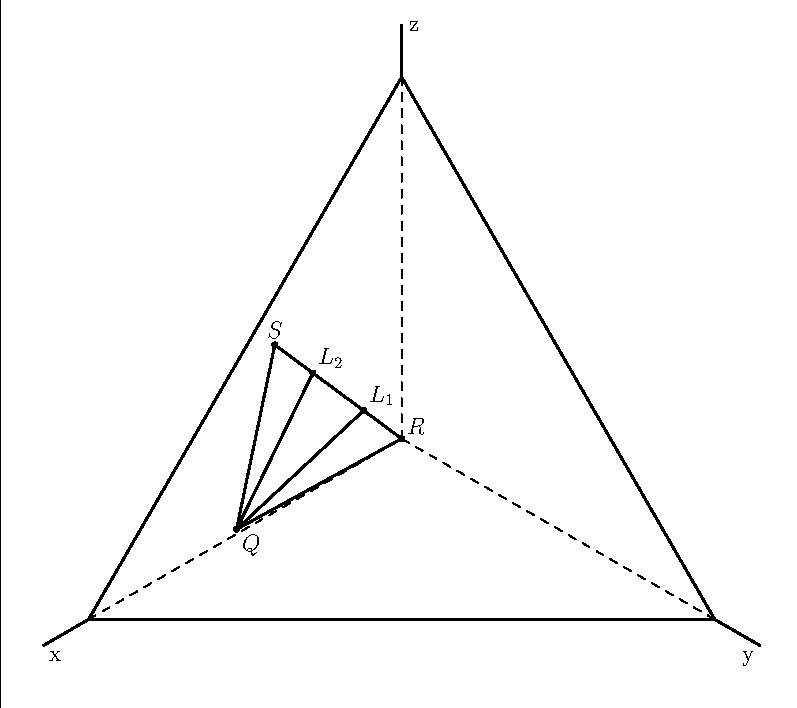 size(400pt,400pt);
real m=1;

real fl=-2;
real fr=16;
real fu=14;
real fd=-2;
path frame=((fl*m,fu*m)--(fr*m,fu*m)--(fr*m,fd*m)--(fl*m,fd*m)--cycle);
draw(frame,linewidth(0));
// for the next function, this would be much better for a frame:// real mgx=.25;// real mgy=.25;// pair framesw=shift((-mgx*m,-mgy*m))*x0000;// pair framenw=shift((-mgx*m,mgy*m))*x0004;// pair framene=shift((mgx*m,mgy*m))*x0604;// pair framese=shift((mgx*m,-mgy*m))*x0600;// path frame=(framesw--framenw--framene--framese--cycle);// draw(frame,linewidth(0));
pair x0000=(0*m,0*m);
pair x0001=(0*m,1*m);
pair x0002=(0*m,2*m);
pair x0003=(0*m,3*m);
pair x0004=(0*m,4*m);
pair x0005=(0*m,5*m);
pair x0006=(0*m,6*m);
pair x0007=(0*m,7*m);
pair x0008=(0*m,8*m);
pair x0009=(0*m,9*m);
pair x0010=(0*m,10*m);
pair x0011=(0*m,11*m);
pair x0012=(0*m,12*m);
pair x0013=(0*m,13*m);
pair x0014=(0*m,14*m);
pair x0015=(0*m,15*m);
pair x0016=(0*m,16*m);
pair x0017=(0*m,17*m);
pair x0018=(0*m,18*m);
pair x0019=(0*m,19*m);
pair x0020=(0*m,20*m);
pair x0021=(0*m,21*m);
pair x0022=(0*m,22*m);
pair x0023=(0*m,23*m);
pair x0024=(0*m,24*m);
pair x0025=(0*m,25*m);
pair x0100=(1*m,0*m);
pair x0101=(1*m,1*m);
pair x0102=(1*m,2*m);
pair x0103=(1*m,3*m);
pair x0104=(1*m,4*m);
pair x0105=(1*m,5*m);
pair x0106=(1*m,6*m);
pair x0107=(1*m,7*m);
pair x0108=(1*m,8*m);
pair x0109=(1*m,9*m);
pair x0110=(1*m,10*m);
pair x0111=(1*m,11*m);
pair x0112=(1*m,12*m);
pair x0113=(1*m,13*m);
pair x0114=(1*m,14*m);
pair x0115=(1*m,15*m);
pair x0116=(1*m,16*m);
pair x0117=(1*m,17*m);
pair x0118=(1*m,18*m);
pair x0119=(1*m,19*m);
pair x0120=(1*m,20*m);
pair x0121=(1*m,21*m);
pair x0122=(1*m,22*m);
pair x0123=(1*m,23*m);
pair x0124=(1*m,24*m);
pair x0125=(1*m,25*m);
pair x0200=(2*m,0*m);
pair x0201=(2*m,1*m);
pair x0202=(2*m,2*m);
pair x0203=(2*m,3*m);
pair x0204=(2*m,4*m);
pair x0205=(2*m,5*m);
pair x0206=(2*m,6*m);
pair x0207=(2*m,7*m);
pair x0208=(2*m,8*m);
pair x0209=(2*m,9*m);
pair x0210=(2*m,10*m);
pair x0211=(2*m,11*m);
pair x0212=(2*m,12*m);
pair x0213=(2*m,13*m);
pair x0214=(2*m,14*m);
pair x0215=(2*m,15*m);
pair x0216=(2*m,16*m);
pair x0217=(2*m,17*m);
pair x0218=(2*m,18*m);
pair x0219=(2*m,19*m);
pair x0220=(2*m,20*m);
pair x0221=(2*m,21*m);
pair x0222=(2*m,22*m);
pair x0223=(2*m,23*m);
pair x0224=(2*m,24*m);
pair x0225=(2*m,25*m);
pair x0300=(3*m,0*m);
pair x0301=(3*m,1*m);
pair x0302=(3*m,2*m);
pair x0303=(3*m,3*m);
pair x0304=(3*m,4*m);
pair x0305=(3*m,5*m);
pair x0306=(3*m,6*m);
pair x0307=(3*m,7*m);
pair x0308=(3*m,8*m);
pair x0309=(3*m,9*m);
pair x0310=(3*m,10*m);
pair x0311=(3*m,11*m);
pair x0312=(3*m,12*m);
pair x0313=(3*m,13*m);
pair x0314=(3*m,14*m);
pair x0315=(3*m,15*m);
pair x0316=(3*m,16*m);
pair x0317=(3*m,17*m);
pair x0318=(3*m,18*m);
pair x0319=(3*m,19*m);
pair x0320=(3*m,20*m);
pair x0321=(3*m,21*m);
pair x0322=(3*m,22*m);
pair x0323=(3*m,23*m);
pair x0324=(3*m,24*m);
pair x0325=(3*m,25*m);
pair x0400=(4*m,0*m);
pair x0401=(4*m,1*m);
pair x0402=(4*m,2*m);
pair x0403=(4*m,3*m);
pair x0404=(4*m,4*m);
pair x0405=(4*m,5*m);
pair x0406=(4*m,6*m);
pair x0407=(4*m,7*m);
pair x0408=(4*m,8*m);
pair x0409=(4*m,9*m);
pair x0410=(4*m,10*m);
pair x0411=(4*m,11*m);
pair x0412=(4*m,12*m);
pair x0413=(4*m,13*m);
pair x0414=(4*m,14*m);
pair x0415=(4*m,15*m);
pair x0416=(4*m,16*m);
pair x0417=(4*m,17*m);
pair x0418=(4*m,18*m);
pair x0419=(4*m,19*m);
pair x0420=(4*m,20*m);
pair x0421=(4*m,21*m);
pair x0422=(4*m,22*m);
pair x0423=(4*m,23*m);
pair x0424=(4*m,24*m);
pair x0425=(4*m,25*m);
pair x0500=(5*m,0*m);
pair x0501=(5*m,1*m);
pair x0502=(5*m,2*m);
pair x0503=(5*m,3*m);
pair x0504=(5*m,4*m);
pair x0505=(5*m,5*m);
pair x0506=(5*m,6*m);
pair x0507=(5*m,7*m);
pair x0508=(5*m,8*m);
pair x0509=(5*m,9*m);
pair x0510=(5*m,10*m);
pair x0511=(5*m,11*m);
pair x0512=(5*m,12*m);
pair x0513=(5*m,13*m);
pair x0514=(5*m,14*m);
pair x0515=(5*m,15*m);
pair x0516=(5*m,16*m);
pair x0517=(5*m,17*m);
pair x0518=(5*m,18*m);
pair x0519=(5*m,19*m);
pair x0520=(5*m,20*m);
pair x0521=(5*m,21*m);
pair x0522=(5*m,22*m);
pair x0523=(5*m,23*m);
pair x0524=(5*m,24*m);
pair x0525=(5*m,25*m);
pair x0600=(6*m,0*m);
pair x0601=(6*m,1*m);
pair x0602=(6*m,2*m);
pair x0603=(6*m,3*m);
pair x0604=(6*m,4*m);
pair x0605=(6*m,5*m);
pair x0606=(6*m,6*m);
pair x0607=(6*m,7*m);
pair x0608=(6*m,8*m);
pair x0609=(6*m,9*m);
pair x0610=(6*m,10*m);
pair x0611=(6*m,11*m);
pair x0612=(6*m,12*m);
pair x0613=(6*m,13*m);
pair x0614=(6*m,14*m);
pair x0615=(6*m,15*m);
pair x0616=(6*m,16*m);
pair x0617=(6*m,17*m);
pair x0618=(6*m,18*m);
pair x0619=(6*m,19*m);
pair x0620=(6*m,20*m);
pair x0621=(6*m,21*m);
pair x0622=(6*m,22*m);
pair x0623=(6*m,23*m);
pair x0624=(6*m,24*m);
pair x0625=(6*m,25*m);
pair x0700=(7*m,0*m);
pair x0701=(7*m,1*m);
pair x0702=(7*m,2*m);
pair x0703=(7*m,3*m);
pair x0704=(7*m,4*m);
pair x0705=(7*m,5*m);
pair x0706=(7*m,6*m);
pair x0707=(7*m,7*m);
pair x0708=(7*m,8*m);
pair x0709=(7*m,9*m);
pair x0710=(7*m,10*m);
pair x0711=(7*m,11*m);
pair x0712=(7*m,12*m);
pair x0713=(7*m,13*m);
pair x0714=(7*m,14*m);
pair x0715=(7*m,15*m);
pair x0716=(7*m,16*m);
pair x0717=(7*m,17*m);
pair x0718=(7*m,18*m);
pair x0719=(7*m,19*m);
pair x0720=(7*m,20*m);
pair x0721=(7*m,21*m);
pair x0722=(7*m,22*m);
pair x0723=(7*m,23*m);
pair x0724=(7*m,24*m);
pair x0725=(7*m,25*m);
pair x0800=(8*m,0*m);
pair x0801=(8*m,1*m);
pair x0802=(8*m,2*m);
pair x0803=(8*m,3*m);
pair x0804=(8*m,4*m);
pair x0805=(8*m,5*m);
pair x0806=(8*m,6*m);
pair x0807=(8*m,7*m);
pair x0808=(8*m,8*m);
pair x0809=(8*m,9*m);
pair x0810=(8*m,10*m);
pair x0811=(8*m,11*m);
pair x0812=(8*m,12*m);
pair x0813=(8*m,13*m);
pair x0814=(8*m,14*m);
pair x0815=(8*m,15*m);
pair x0816=(8*m,16*m);
pair x0817=(8*m,17*m);
pair x0818=(8*m,18*m);
pair x0819=(8*m,19*m);
pair x0820=(8*m,20*m);
pair x0821=(8*m,21*m);
pair x0822=(8*m,22*m);
pair x0823=(8*m,23*m);
pair x0824=(8*m,24*m);
pair x0825=(8*m,25*m);
pair x0900=(9*m,0*m);
pair x0901=(9*m,1*m);
pair x0902=(9*m,2*m);
pair x0903=(9*m,3*m);
pair x0904=(9*m,4*m);
pair x0905=(9*m,5*m);
pair x0906=(9*m,6*m);
pair x0907=(9*m,7*m);
pair x0908=(9*m,8*m);
pair x0909=(9*m,9*m);
pair x0910=(9*m,10*m);
pair x0911=(9*m,11*m);
pair x0912=(9*m,12*m);
pair x0913=(9*m,13*m);
pair x0914=(9*m,14*m);
pair x0915=(9*m,15*m);
pair x0916=(9*m,16*m);
pair x0917=(9*m,17*m);
pair x0918=(9*m,18*m);
pair x0919=(9*m,19*m);
pair x0920=(9*m,20*m);
pair x0921=(9*m,21*m);
pair x0922=(9*m,22*m);
pair x0923=(9*m,23*m);
pair x0924=(9*m,24*m);
pair x0925=(9*m,25*m);
pair x1000=(10*m,0*m);
pair x1001=(10*m,1*m);
pair x1002=(10*m,2*m);
pair x1003=(10*m,3*m);
pair x1004=(10*m,4*m);
pair x1005=(10*m,5*m);
pair x1006=(10*m,6*m);
pair x1007=(10*m,7*m);
pair x1008=(10*m,8*m);
pair x1009=(10*m,9*m);
pair x1010=(10*m,10*m);
pair x1011=(10*m,11*m);
pair x1012=(10*m,12*m);
pair x1013=(10*m,13*m);
pair x1014=(10*m,14*m);
pair x1015=(10*m,15*m);
pair x1016=(10*m,16*m);
pair x1017=(10*m,17*m);
pair x1018=(10*m,18*m);
pair x1019=(10*m,19*m);
pair x1020=(10*m,20*m);
pair x1021=(10*m,21*m);
pair x1022=(10*m,22*m);
pair x1023=(10*m,23*m);
pair x1024=(10*m,24*m);
pair x1025=(10*m,25*m);
pair x1100=(11*m,0*m);
pair x1101=(11*m,1*m);
pair x1102=(11*m,2*m);
pair x1103=(11*m,3*m);
pair x1104=(11*m,4*m);
pair x1105=(11*m,5*m);
pair x1106=(11*m,6*m);
pair x1107=(11*m,7*m);
pair x1108=(11*m,8*m);
pair x1109=(11*m,9*m);
pair x1110=(11*m,10*m);
pair x1111=(11*m,11*m);
pair x1112=(11*m,12*m);
pair x1113=(11*m,13*m);
pair x1114=(11*m,14*m);
pair x1115=(11*m,15*m);
pair x1116=(11*m,16*m);
pair x1117=(11*m,17*m);
pair x1118=(11*m,18*m);
pair x1119=(11*m,19*m);
pair x1120=(11*m,20*m);
pair x1121=(11*m,21*m);
pair x1122=(11*m,22*m);
pair x1123=(11*m,23*m);
pair x1124=(11*m,24*m);
pair x1125=(11*m,25*m);
pair x1200=(12*m,0*m);
pair x1201=(12*m,1*m);
pair x1202=(12*m,2*m);
pair x1203=(12*m,3*m);
pair x1204=(12*m,4*m);
pair x1205=(12*m,5*m);
pair x1206=(12*m,6*m);
pair x1207=(12*m,7*m);
pair x1208=(12*m,8*m);
pair x1209=(12*m,9*m);
pair x1210=(12*m,10*m);
pair x1211=(12*m,11*m);
pair x1212=(12*m,12*m);
pair x1213=(12*m,13*m);
pair x1214=(12*m,14*m);
pair x1215=(12*m,15*m);
pair x1216=(12*m,16*m);
pair x1217=(12*m,17*m);
pair x1218=(12*m,18*m);
pair x1219=(12*m,19*m);
pair x1220=(12*m,20*m);
pair x1221=(12*m,21*m);
pair x1222=(12*m,22*m);
pair x1223=(12*m,23*m);
pair x1224=(12*m,24*m);
pair x1225=(12*m,25*m);
pair x1300=(13*m,0*m);
pair x1301=(13*m,1*m);
pair x1302=(13*m,2*m);
pair x1303=(13*m,3*m);
pair x1304=(13*m,4*m);
pair x1305=(13*m,5*m);
pair x1306=(13*m,6*m);
pair x1307=(13*m,7*m);
pair x1308=(13*m,8*m);
pair x1309=(13*m,9*m);
pair x1310=(13*m,10*m);
pair x1311=(13*m,11*m);
pair x1312=(13*m,12*m);
pair x1313=(13*m,13*m);
pair x1314=(13*m,14*m);
pair x1315=(13*m,15*m);
pair x1316=(13*m,16*m);
pair x1317=(13*m,17*m);
pair x1318=(13*m,18*m);
pair x1319=(13*m,19*m);
pair x1320=(13*m,20*m);
pair x1321=(13*m,21*m);
pair x1322=(13*m,22*m);
pair x1323=(13*m,23*m);
pair x1324=(13*m,24*m);
pair x1325=(13*m,25*m);
pair x1400=(14*m,0*m);
pair x1401=(14*m,1*m);
pair x1402=(14*m,2*m);
pair x1403=(14*m,3*m);
pair x1404=(14*m,4*m);
pair x1405=(14*m,5*m);
pair x1406=(14*m,6*m);
pair x1407=(14*m,7*m);
pair x1408=(14*m,8*m);
pair x1409=(14*m,9*m);
pair x1410=(14*m,10*m);
pair x1411=(14*m,11*m);
pair x1412=(14*m,12*m);
pair x1413=(14*m,13*m);
pair x1414=(14*m,14*m);
pair x1415=(14*m,15*m);
pair x1416=(14*m,16*m);
pair x1417=(14*m,17*m);
pair x1418=(14*m,18*m);
pair x1419=(14*m,19*m);
pair x1420=(14*m,20*m);
pair x1421=(14*m,21*m);
pair x1422=(14*m,22*m);
pair x1423=(14*m,23*m);
pair x1424=(14*m,24*m);
pair x1425=(14*m,25*m);
pair x1500=(15*m,0*m);
pair x1501=(15*m,1*m);
pair x1502=(15*m,2*m);
pair x1503=(15*m,3*m);
pair x1504=(15*m,4*m);
pair x1505=(15*m,5*m);
pair x1506=(15*m,6*m);
pair x1507=(15*m,7*m);
pair x1508=(15*m,8*m);
pair x1509=(15*m,9*m);
pair x1510=(15*m,10*m);
pair x1511=(15*m,11*m);
pair x1512=(15*m,12*m);
pair x1513=(15*m,13*m);
pair x1514=(15*m,14*m);
pair x1515=(15*m,15*m);
pair x1516=(15*m,16*m);
pair x1517=(15*m,17*m);
pair x1518=(15*m,18*m);
pair x1519=(15*m,19*m);
pair x1520=(15*m,20*m);
pair x1521=(15*m,21*m);
pair x1522=(15*m,22*m);
pair x1523=(15*m,23*m);
pair x1524=(15*m,24*m);
pair x1525=(15*m,25*m);
pair x1600=(16*m,0*m);
pair x1601=(16*m,1*m);
pair x1602=(16*m,2*m);
pair x1603=(16*m,3*m);
pair x1604=(16*m,4*m);
pair x1605=(16*m,5*m);
pair x1606=(16*m,6*m);
pair x1607=(16*m,7*m);
pair x1608=(16*m,8*m);
pair x1609=(16*m,9*m);
pair x1610=(16*m,10*m);
pair x1611=(16*m,11*m);
pair x1612=(16*m,12*m);
pair x1613=(16*m,13*m);
pair x1614=(16*m,14*m);
pair x1615=(16*m,15*m);
pair x1616=(16*m,16*m);
pair x1617=(16*m,17*m);
pair x1618=(16*m,18*m);
pair x1619=(16*m,19*m);
pair x1620=(16*m,20*m);
pair x1621=(16*m,21*m);
pair x1622=(16*m,22*m);
pair x1623=(16*m,23*m);
pair x1624=(16*m,24*m);
pair x1625=(16*m,25*m);
pair x1700=(17*m,0*m);
pair x1701=(17*m,1*m);
pair x1702=(17*m,2*m);
pair x1703=(17*m,3*m);
pair x1704=(17*m,4*m);
pair x1705=(17*m,5*m);
pair x1706=(17*m,6*m);
pair x1707=(17*m,7*m);
pair x1708=(17*m,8*m);
pair x1709=(17*m,9*m);
pair x1710=(17*m,10*m);
pair x1711=(17*m,11*m);
pair x1712=(17*m,12*m);
pair x1713=(17*m,13*m);
pair x1714=(17*m,14*m);
pair x1715=(17*m,15*m);
pair x1716=(17*m,16*m);
pair x1717=(17*m,17*m);
pair x1718=(17*m,18*m);
pair x1719=(17*m,19*m);
pair x1720=(17*m,20*m);
pair x1721=(17*m,21*m);
pair x1722=(17*m,22*m);
pair x1723=(17*m,23*m);
pair x1724=(17*m,24*m);
pair x1725=(17*m,25*m);
pair x1800=(18*m,0*m);
pair x1801=(18*m,1*m);
pair x1802=(18*m,2*m);
pair x1803=(18*m,3*m);
pair x1804=(18*m,4*m);
pair x1805=(18*m,5*m);
pair x1806=(18*m,6*m);
pair x1807=(18*m,7*m);
pair x1808=(18*m,8*m);
pair x1809=(18*m,9*m);
pair x1810=(18*m,10*m);
pair x1811=(18*m,11*m);
pair x1812=(18*m,12*m);
pair x1813=(18*m,13*m);
pair x1814=(18*m,14*m);
pair x1815=(18*m,15*m);
pair x1816=(18*m,16*m);
pair x1817=(18*m,17*m);
pair x1818=(18*m,18*m);
pair x1819=(18*m,19*m);
pair x1820=(18*m,20*m);
pair x1821=(18*m,21*m);
pair x1822=(18*m,22*m);
pair x1823=(18*m,23*m);
pair x1824=(18*m,24*m);
pair x1825=(18*m,25*m);
pair x1900=(19*m,0*m);
pair x1901=(19*m,1*m);
pair x1902=(19*m,2*m);
pair x1903=(19*m,3*m);
pair x1904=(19*m,4*m);
pair x1905=(19*m,5*m);
pair x1906=(19*m,6*m);
pair x1907=(19*m,7*m);
pair x1908=(19*m,8*m);
pair x1909=(19*m,9*m);
pair x1910=(19*m,10*m);
pair x1911=(19*m,11*m);
pair x1912=(19*m,12*m);
pair x1913=(19*m,13*m);
pair x1914=(19*m,14*m);
pair x1915=(19*m,15*m);
pair x1916=(19*m,16*m);
pair x1917=(19*m,17*m);
pair x1918=(19*m,18*m);
pair x1919=(19*m,19*m);
pair x1920=(19*m,20*m);
pair x1921=(19*m,21*m);
pair x1922=(19*m,22*m);
pair x1923=(19*m,23*m);
pair x1924=(19*m,24*m);
pair x1925=(19*m,25*m);
pair x2000=(20*m,0*m);
pair x2001=(20*m,1*m);
pair x2002=(20*m,2*m);
pair x2003=(20*m,3*m);
pair x2004=(20*m,4*m);
pair x2005=(20*m,5*m);
pair x2006=(20*m,6*m);
pair x2007=(20*m,7*m);
pair x2008=(20*m,8*m);
pair x2009=(20*m,9*m);
pair x2010=(20*m,10*m);
pair x2011=(20*m,11*m);
pair x2012=(20*m,12*m);
pair x2013=(20*m,13*m);
pair x2014=(20*m,14*m);
pair x2015=(20*m,15*m);
pair x2016=(20*m,16*m);
pair x2017=(20*m,17*m);
pair x2018=(20*m,18*m);
pair x2019=(20*m,19*m);
pair x2020=(20*m,20*m);
pair x2021=(20*m,21*m);
pair x2022=(20*m,22*m);
pair x2023=(20*m,23*m);
pair x2024=(20*m,24*m);
pair x2025=(20*m,25*m);
pair x2100=(21*m,0*m);
pair x2101=(21*m,1*m);
pair x2102=(21*m,2*m);
pair x2103=(21*m,3*m);
pair x2104=(21*m,4*m);
pair x2105=(21*m,5*m);
pair x2106=(21*m,6*m);
pair x2107=(21*m,7*m);
pair x2108=(21*m,8*m);
pair x2109=(21*m,9*m);
pair x2110=(21*m,10*m);
pair x2111=(21*m,11*m);
pair x2112=(21*m,12*m);
pair x2113=(21*m,13*m);
pair x2114=(21*m,14*m);
pair x2115=(21*m,15*m);
pair x2116=(21*m,16*m);
pair x2117=(21*m,17*m);
pair x2118=(21*m,18*m);
pair x2119=(21*m,19*m);
pair x2120=(21*m,20*m);
pair x2121=(21*m,21*m);
pair x2122=(21*m,22*m);
pair x2123=(21*m,23*m);
pair x2124=(21*m,24*m);
pair x2125=(21*m,25*m);
pair x2200=(22*m,0*m);
pair x2201=(22*m,1*m);
pair x2202=(22*m,2*m);
pair x2203=(22*m,3*m);
pair x2204=(22*m,4*m);
pair x2205=(22*m,5*m);
pair x2206=(22*m,6*m);
pair x2207=(22*m,7*m);
pair x2208=(22*m,8*m);
pair x2209=(22*m,9*m);
pair x2210=(22*m,10*m);
pair x2211=(22*m,11*m);
pair x2212=(22*m,12*m);
pair x2213=(22*m,13*m);
pair x2214=(22*m,14*m);
pair x2215=(22*m,15*m);
pair x2216=(22*m,16*m);
pair x2217=(22*m,17*m);
pair x2218=(22*m,18*m);
pair x2219=(22*m,19*m);
pair x2220=(22*m,20*m);
pair x2221=(22*m,21*m);
pair x2222=(22*m,22*m);
pair x2223=(22*m,23*m);
pair x2224=(22*m,24*m);
pair x2225=(22*m,25*m);
pair x2300=(23*m,0*m);
pair x2301=(23*m,1*m);
pair x2302=(23*m,2*m);
pair x2303=(23*m,3*m);
pair x2304=(23*m,4*m);
pair x2305=(23*m,5*m);
pair x2306=(23*m,6*m);
pair x2307=(23*m,7*m);
pair x2308=(23*m,8*m);
pair x2309=(23*m,9*m);
pair x2310=(23*m,10*m);
pair x2311=(23*m,11*m);
pair x2312=(23*m,12*m);
pair x2313=(23*m,13*m);
pair x2314=(23*m,14*m);
pair x2315=(23*m,15*m);
pair x2316=(23*m,16*m);
pair x2317=(23*m,17*m);
pair x2318=(23*m,18*m);
pair x2319=(23*m,19*m);
pair x2320=(23*m,20*m);
pair x2321=(23*m,21*m);
pair x2322=(23*m,22*m);
pair x2323=(23*m,23*m);
pair x2324=(23*m,24*m);
pair x2325=(23*m,25*m);
pair x2400=(24*m,0*m);
pair x2401=(24*m,1*m);
pair x2402=(24*m,2*m);
pair x2403=(24*m,3*m);
pair x2404=(24*m,4*m);
pair x2405=(24*m,5*m);
pair x2406=(24*m,6*m);
pair x2407=(24*m,7*m);
pair x2408=(24*m,8*m);
pair x2409=(24*m,9*m);
pair x2410=(24*m,10*m);
pair x2411=(24*m,11*m);
pair x2412=(24*m,12*m);
pair x2413=(24*m,13*m);
pair x2414=(24*m,14*m);
pair x2415=(24*m,15*m);
pair x2416=(24*m,16*m);
pair x2417=(24*m,17*m);
pair x2418=(24*m,18*m);
pair x2419=(24*m,19*m);
pair x2420=(24*m,20*m);
pair x2421=(24*m,21*m);
pair x2422=(24*m,22*m);
pair x2423=(24*m,23*m);
pair x2424=(24*m,24*m);
pair x2425=(24*m,25*m);
pair x2500=(25*m,0*m);
pair x2501=(25*m,1*m);
pair x2502=(25*m,2*m);
pair x2503=(25*m,3*m);
pair x2504=(25*m,4*m);
pair x2505=(25*m,5*m);
pair x2506=(25*m,6*m);
pair x2507=(25*m,7*m);
pair x2508=(25*m,8*m);
pair x2509=(25*m,9*m);
pair x2510=(25*m,10*m);
pair x2511=(25*m,11*m);
pair x2512=(25*m,12*m);
pair x2513=(25*m,13*m);
pair x2514=(25*m,14*m);
pair x2515=(25*m,15*m);
pair x2516=(25*m,16*m);
pair x2517=(25*m,17*m);
pair x2518=(25*m,18*m);
pair x2519=(25*m,19*m);
pair x2520=(25*m,20*m);
pair x2521=(25*m,21*m);
pair x2522=(25*m,22*m);
pair x2523=(25*m,23*m);
pair x2524=(25*m,24*m);
pair x2525=(25*m,25*m);

// see http://webdesign.about.com/od/colorcharts/l/bl_namedcolors.htm for colours
// for Venn-diagram style intersections see the clip command in xthoughts.asy
// pen wall=linewidth(3);
// pen redwall=linewidth(3)+rgb(0,255,0);
// path p03=shift((0*m,-8*m))*p01;
// fill(sink1,sinkpen);
// fill(tub,rgb(0,0,139));
// draw(p02,redwall);
// label("Sauna",x0611);
// real square_root_of_two=2**.5;
// path unit_circle=shift(1,1)*circle((0,0),1);
// label("\parbox{1.5in}{\centering \textsf{kilometre (km){\newline}1 km = 1000 metres}}",box25);
// label("\textsf{\normalsize{0}}",x01,NE);
// path kreis=(x08{up}..{left}x02{left}..{down}x04{down}..{right}x06{right}..{up}x08);
// dot(x01--x02--x03--x04--x05--x06--x07--x08);
// fill(shift(c1)*xscale(rx*x)*yscale(ry*y)*unitcircle,ubuntu_yellow);

real sot=2**.5;
real sos=6**.5;
real stt=(3/2)**.5;
real scl=10;
pair X=x0000;
pair Y=x0000+(sot*m*scl,0*m*scl);
pair Z=x0000+((sot/2)*m*scl,stt*m*scl);
pair Xx=x0000-((1/sot)*m*scl*(1/7),(1/sos)*m*scl*(1/7));
pair Yy=Y+((1/sot)*m*scl*(1/7),(1/sos)*m*scl*(-1/7));
pair Zz=Z+(0*m*scl,((1/sos)*2*(1/7))*m*scl);
pair M=x0000+((sot/2)*m*scl,stt*m*scl*(1/3));

// data is from m1493.m
pair qt=x0000+(0.33414*scl*m,0.20342*scl*m);
pair rt=x0000+(0.70711*scl*m,0.40825*scl*m);
pair st=x0000+(0.42069*scl*m,0.62003*scl*m);
pair l1t=x0000+(0.62118*scl*m,0.47178*scl*m);
pair l2t=x0000+(0.50662*scl*m,0.55650*scl*m);
pair qht=x0000+(0.33414*scl*m,0.20342*scl*m);
pair rht=x0000+(0.70711*scl*m,0.40825*scl*m);
pair sht=x0000+(0.41251*scl*m,0.59201*scl*m);
pair l1ht=x0000+(0.61873*scl*m,0.46338*scl*m);
pair l2ht=x0000+(0.50089*scl*m,0.53688*scl*m);

path eqllp=(qt--rt--st--cycle);
path eqll1=(l1t--qt);
path eqll2=(l2t--qt);
path eqll3=(l2t--l1t);
path eqlrj=(qht--rht--sht--cycle);
path eqllj1=(qht--l1ht);
path eqllj2=(qht--l2ht);

path mx=(X--M);
path my=(Y--M);
path mz=(Z--M);
path mxx=(X--Xx);
path myy=(Y--Yy);
path mzz=(Z--Zz);
path elt=(X--Y--Z--cycle);
pen norlin=linewidth(1);
draw(elt,norlin);
draw(mx,dashed);
draw(my,dashed);
draw(mz,dashed);
draw(mxx,norlin);
draw(myy,norlin);
draw(mzz,norlin);
label("x",Xx,SE);
label("y",Yy,SW);
label("z",Zz,E);
draw(eqll1,norlin);
draw(eqll2,norlin);
draw(eqllp,norlin);
dot("$Q$",qt,SE);
dot("$R$",rt,NE);
dot("$S$",st,N);
dot("$L_{1}$",l1t,NE);
dot("$L_{2}$",l2t,NE);
